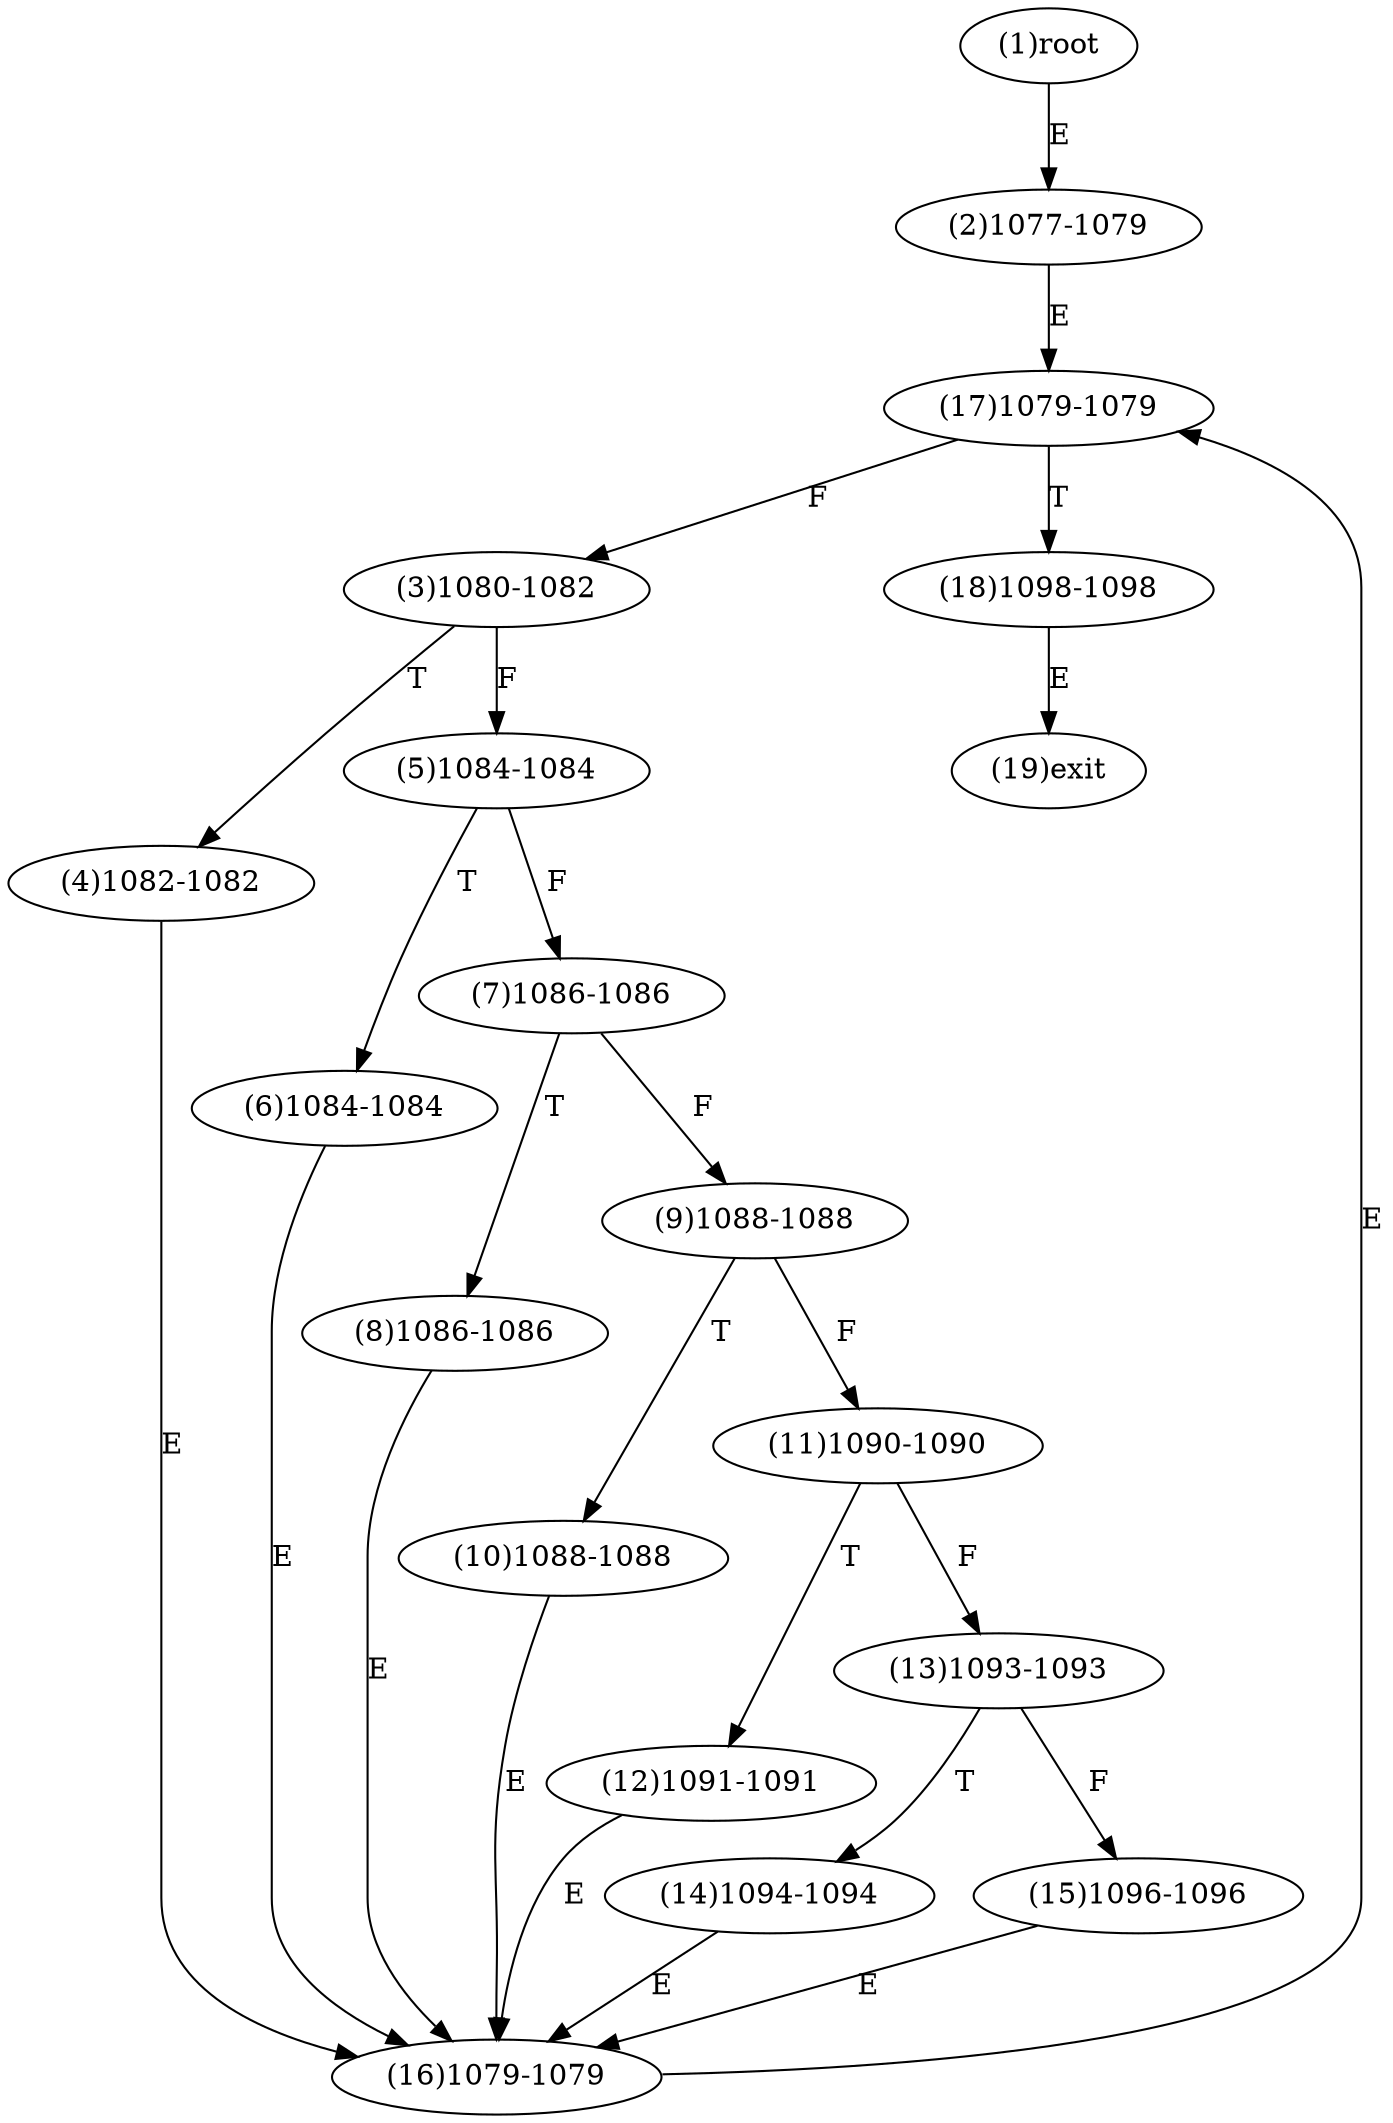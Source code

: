 digraph "" { 
1[ label="(1)root"];
2[ label="(2)1077-1079"];
3[ label="(3)1080-1082"];
4[ label="(4)1082-1082"];
5[ label="(5)1084-1084"];
6[ label="(6)1084-1084"];
7[ label="(7)1086-1086"];
8[ label="(8)1086-1086"];
9[ label="(9)1088-1088"];
10[ label="(10)1088-1088"];
11[ label="(11)1090-1090"];
12[ label="(12)1091-1091"];
13[ label="(13)1093-1093"];
14[ label="(14)1094-1094"];
15[ label="(15)1096-1096"];
17[ label="(17)1079-1079"];
16[ label="(16)1079-1079"];
19[ label="(19)exit"];
18[ label="(18)1098-1098"];
1->2[ label="E"];
2->17[ label="E"];
3->5[ label="F"];
3->4[ label="T"];
4->16[ label="E"];
5->7[ label="F"];
5->6[ label="T"];
6->16[ label="E"];
7->9[ label="F"];
7->8[ label="T"];
8->16[ label="E"];
9->11[ label="F"];
9->10[ label="T"];
10->16[ label="E"];
11->13[ label="F"];
11->12[ label="T"];
12->16[ label="E"];
13->15[ label="F"];
13->14[ label="T"];
14->16[ label="E"];
15->16[ label="E"];
16->17[ label="E"];
17->3[ label="F"];
17->18[ label="T"];
18->19[ label="E"];
}